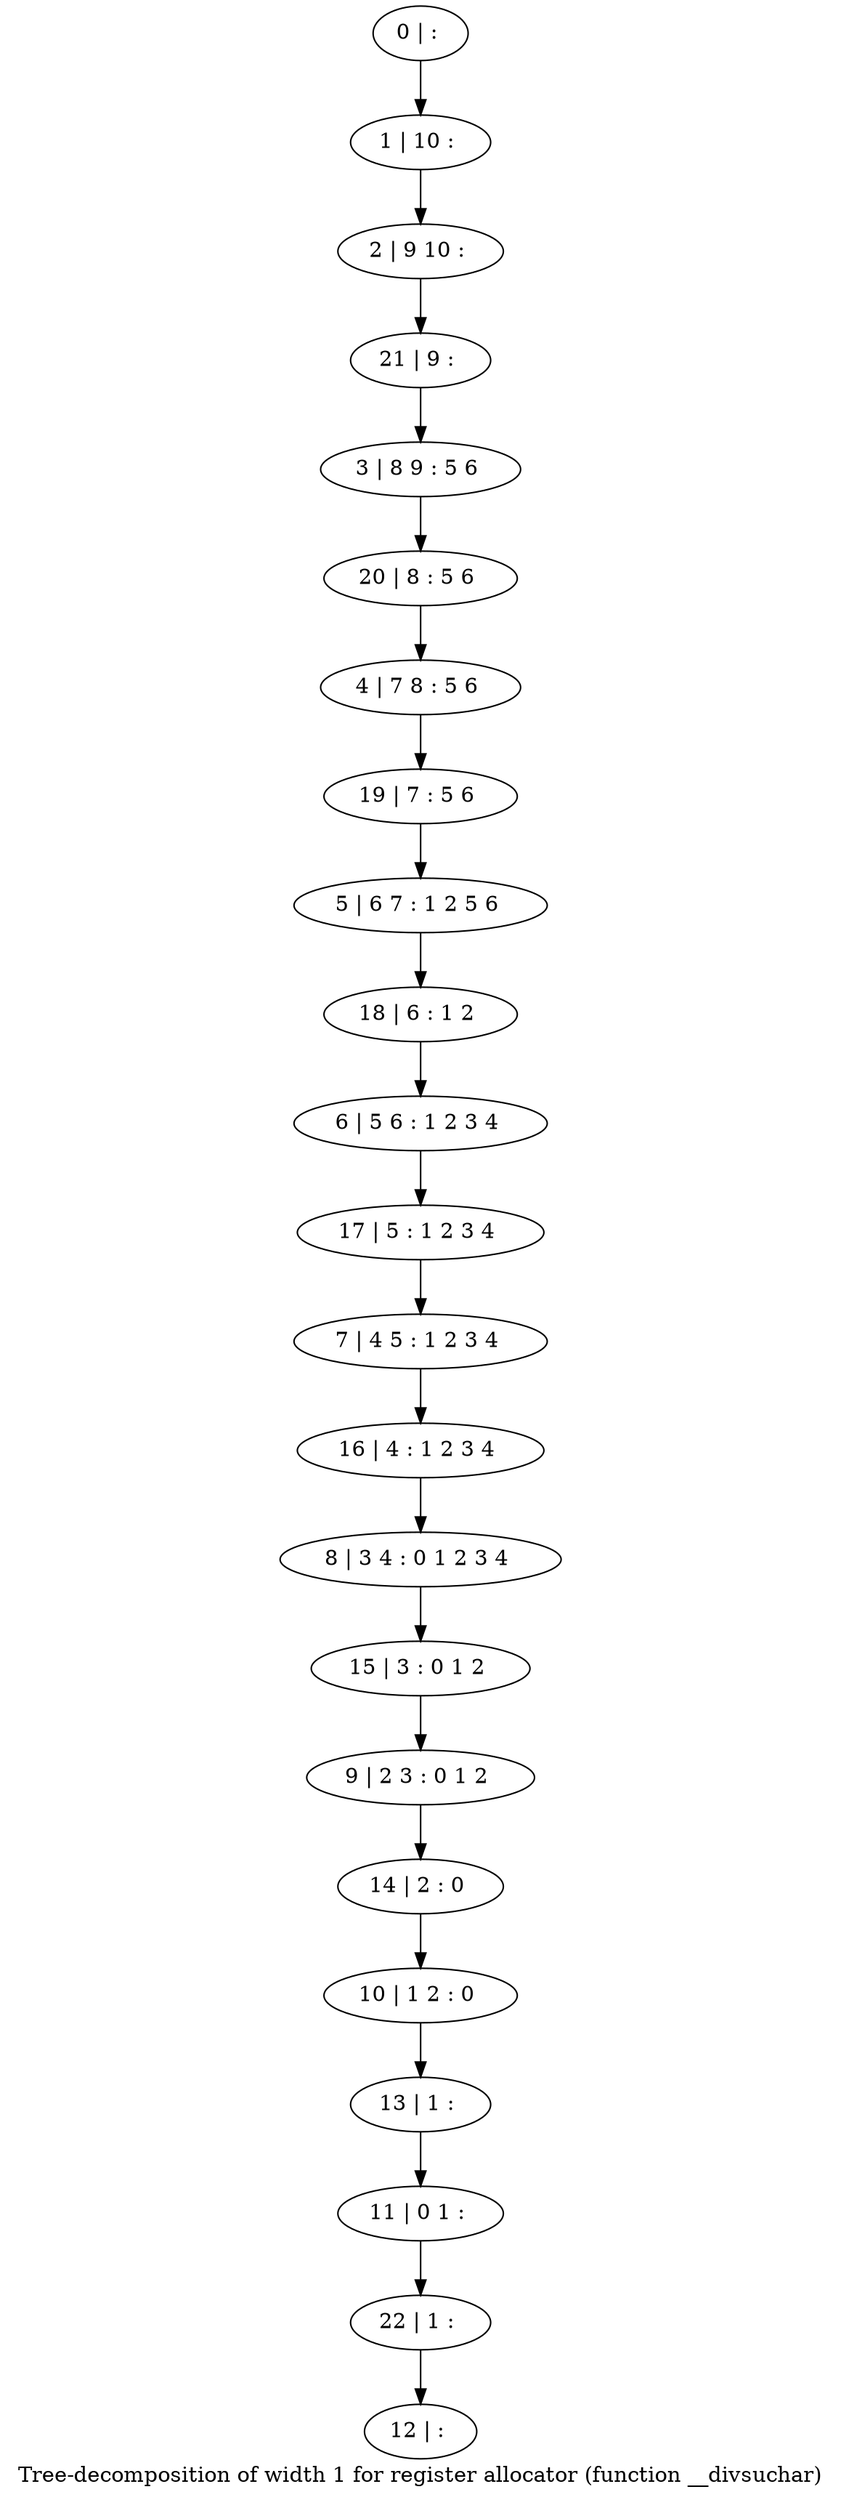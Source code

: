 digraph G {
graph [label="Tree-decomposition of width 1 for register allocator (function __divsuchar)"]
0[label="0 | : "];
1[label="1 | 10 : "];
2[label="2 | 9 10 : "];
3[label="3 | 8 9 : 5 6 "];
4[label="4 | 7 8 : 5 6 "];
5[label="5 | 6 7 : 1 2 5 6 "];
6[label="6 | 5 6 : 1 2 3 4 "];
7[label="7 | 4 5 : 1 2 3 4 "];
8[label="8 | 3 4 : 0 1 2 3 4 "];
9[label="9 | 2 3 : 0 1 2 "];
10[label="10 | 1 2 : 0 "];
11[label="11 | 0 1 : "];
12[label="12 | : "];
13[label="13 | 1 : "];
14[label="14 | 2 : 0 "];
15[label="15 | 3 : 0 1 2 "];
16[label="16 | 4 : 1 2 3 4 "];
17[label="17 | 5 : 1 2 3 4 "];
18[label="18 | 6 : 1 2 "];
19[label="19 | 7 : 5 6 "];
20[label="20 | 8 : 5 6 "];
21[label="21 | 9 : "];
22[label="22 | 1 : "];
0->1 ;
1->2 ;
13->11 ;
10->13 ;
14->10 ;
9->14 ;
15->9 ;
8->15 ;
16->8 ;
7->16 ;
17->7 ;
6->17 ;
18->6 ;
5->18 ;
19->5 ;
4->19 ;
20->4 ;
3->20 ;
21->3 ;
2->21 ;
22->12 ;
11->22 ;
}
